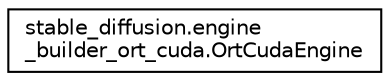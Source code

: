 digraph "Graphical Class Hierarchy"
{
 // LATEX_PDF_SIZE
  edge [fontname="Helvetica",fontsize="10",labelfontname="Helvetica",labelfontsize="10"];
  node [fontname="Helvetica",fontsize="10",shape=record];
  rankdir="LR";
  Node0 [label="stable_diffusion.engine\l_builder_ort_cuda.OrtCudaEngine",height=0.2,width=0.4,color="black", fillcolor="white", style="filled",URL="$classstable__diffusion_1_1engine__builder__ort__cuda_1_1OrtCudaEngine.html",tooltip=" "];
}
